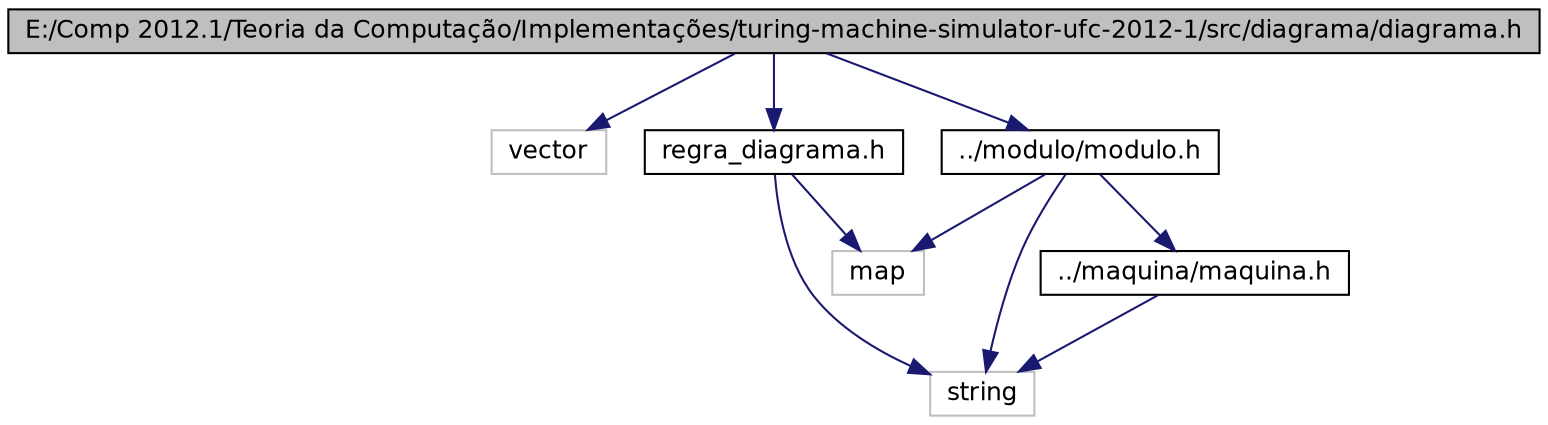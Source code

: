 digraph G
{
  edge [fontname="Helvetica",fontsize="12",labelfontname="Helvetica",labelfontsize="12"];
  node [fontname="Helvetica",fontsize="12",shape=record];
  Node1 [label="E:/Comp 2012.1/Teoria da Computação/Implementações/turing-machine-simulator-ufc-2012-1/src/diagrama/diagrama.h",height=0.2,width=0.4,color="black", fillcolor="grey75", style="filled" fontcolor="black"];
  Node1 -> Node2 [color="midnightblue",fontsize="12",style="solid",fontname="Helvetica"];
  Node2 [label="vector",height=0.2,width=0.4,color="grey75", fillcolor="white", style="filled"];
  Node1 -> Node3 [color="midnightblue",fontsize="12",style="solid",fontname="Helvetica"];
  Node3 [label="regra_diagrama.h",height=0.2,width=0.4,color="black", fillcolor="white", style="filled",URL="$regra__diagrama_8h.html"];
  Node3 -> Node4 [color="midnightblue",fontsize="12",style="solid",fontname="Helvetica"];
  Node4 [label="string",height=0.2,width=0.4,color="grey75", fillcolor="white", style="filled"];
  Node3 -> Node5 [color="midnightblue",fontsize="12",style="solid",fontname="Helvetica"];
  Node5 [label="map",height=0.2,width=0.4,color="grey75", fillcolor="white", style="filled"];
  Node1 -> Node6 [color="midnightblue",fontsize="12",style="solid",fontname="Helvetica"];
  Node6 [label="../modulo/modulo.h",height=0.2,width=0.4,color="black", fillcolor="white", style="filled",URL="$modulo_8h.html"];
  Node6 -> Node4 [color="midnightblue",fontsize="12",style="solid",fontname="Helvetica"];
  Node6 -> Node5 [color="midnightblue",fontsize="12",style="solid",fontname="Helvetica"];
  Node6 -> Node7 [color="midnightblue",fontsize="12",style="solid",fontname="Helvetica"];
  Node7 [label="../maquina/maquina.h",height=0.2,width=0.4,color="black", fillcolor="white", style="filled",URL="$maquina_8h.html"];
  Node7 -> Node4 [color="midnightblue",fontsize="12",style="solid",fontname="Helvetica"];
}
